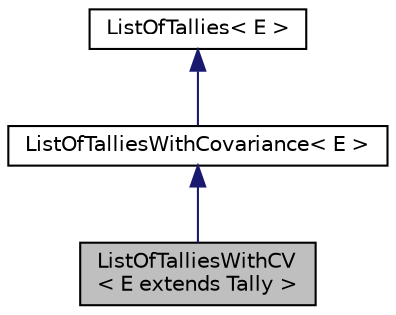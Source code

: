 digraph "ListOfTalliesWithCV&lt; E extends Tally &gt;"
{
 // INTERACTIVE_SVG=YES
  bgcolor="transparent";
  edge [fontname="Helvetica",fontsize="10",labelfontname="Helvetica",labelfontsize="10"];
  node [fontname="Helvetica",fontsize="10",shape=record];
  Node0 [label="ListOfTalliesWithCV\l\< E extends Tally \>",height=0.2,width=0.4,color="black", fillcolor="grey75", style="filled", fontcolor="black"];
  Node1 -> Node0 [dir="back",color="midnightblue",fontsize="10",style="solid",fontname="Helvetica"];
  Node1 [label="ListOfTalliesWithCovariance\< E \>",height=0.2,width=0.4,color="black",URL="$dd/d72/classumontreal_1_1ssj_1_1stat_1_1list_1_1ListOfTalliesWithCovariance.html",tooltip="Extends ListOfTallies to add support for the computation of the sample covariance between each pair o..."];
  Node2 -> Node1 [dir="back",color="midnightblue",fontsize="10",style="solid",fontname="Helvetica"];
  Node2 [label="ListOfTallies\< E \>",height=0.2,width=0.4,color="black",URL="$db/d52/classumontreal_1_1ssj_1_1stat_1_1list_1_1ListOfTallies.html"];
}
